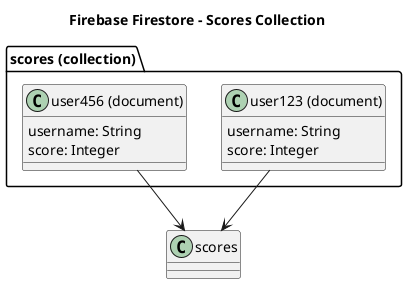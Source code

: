 @startuml firebase_schema
skinparam rectangle {
  BackgroundColor #FDF6E3
  BorderColor #657b83
}
title Firebase Firestore – Scores Collection

package "scores (collection)" {
    class "user123 (document)" as D1 {
        username: String
        score: Integer
    }
    class "user456 (document)" as D2 {
        username: String
        score: Integer
    }
}

D1 --> "scores"
D2 --> "scores"
@enduml
